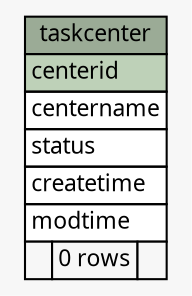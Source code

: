 // dot 2.26.0 on Linux 2.6.32-504.8.1.el6.x86_64
// SchemaSpy rev Unknown
digraph "taskcenter" {
  graph [
    rankdir="RL"
    bgcolor="#f7f7f7"
    nodesep="0.18"
    ranksep="0.46"
    fontname="Microsoft YaHei"
    fontsize="11"
  ];
  node [
    fontname="Microsoft YaHei"
    fontsize="11"
    shape="plaintext"
  ];
  edge [
    arrowsize="0.8"
  ];
  "taskcenter" [
    label=<
    <TABLE BORDER="0" CELLBORDER="1" CELLSPACING="0" BGCOLOR="#ffffff">
      <TR><TD COLSPAN="3" BGCOLOR="#9bab96" ALIGN="CENTER">taskcenter</TD></TR>
      <TR><TD PORT="centerid" COLSPAN="3" BGCOLOR="#bed1b8" ALIGN="LEFT">centerid</TD></TR>
      <TR><TD PORT="centername" COLSPAN="3" ALIGN="LEFT">centername</TD></TR>
      <TR><TD PORT="status" COLSPAN="3" ALIGN="LEFT">status</TD></TR>
      <TR><TD PORT="createtime" COLSPAN="3" ALIGN="LEFT">createtime</TD></TR>
      <TR><TD PORT="modtime" COLSPAN="3" ALIGN="LEFT">modtime</TD></TR>
      <TR><TD ALIGN="LEFT" BGCOLOR="#f7f7f7">  </TD><TD ALIGN="RIGHT" BGCOLOR="#f7f7f7">0 rows</TD><TD ALIGN="RIGHT" BGCOLOR="#f7f7f7">  </TD></TR>
    </TABLE>>
    URL="tables/taskcenter.html"
    tooltip="taskcenter"
  ];
}
